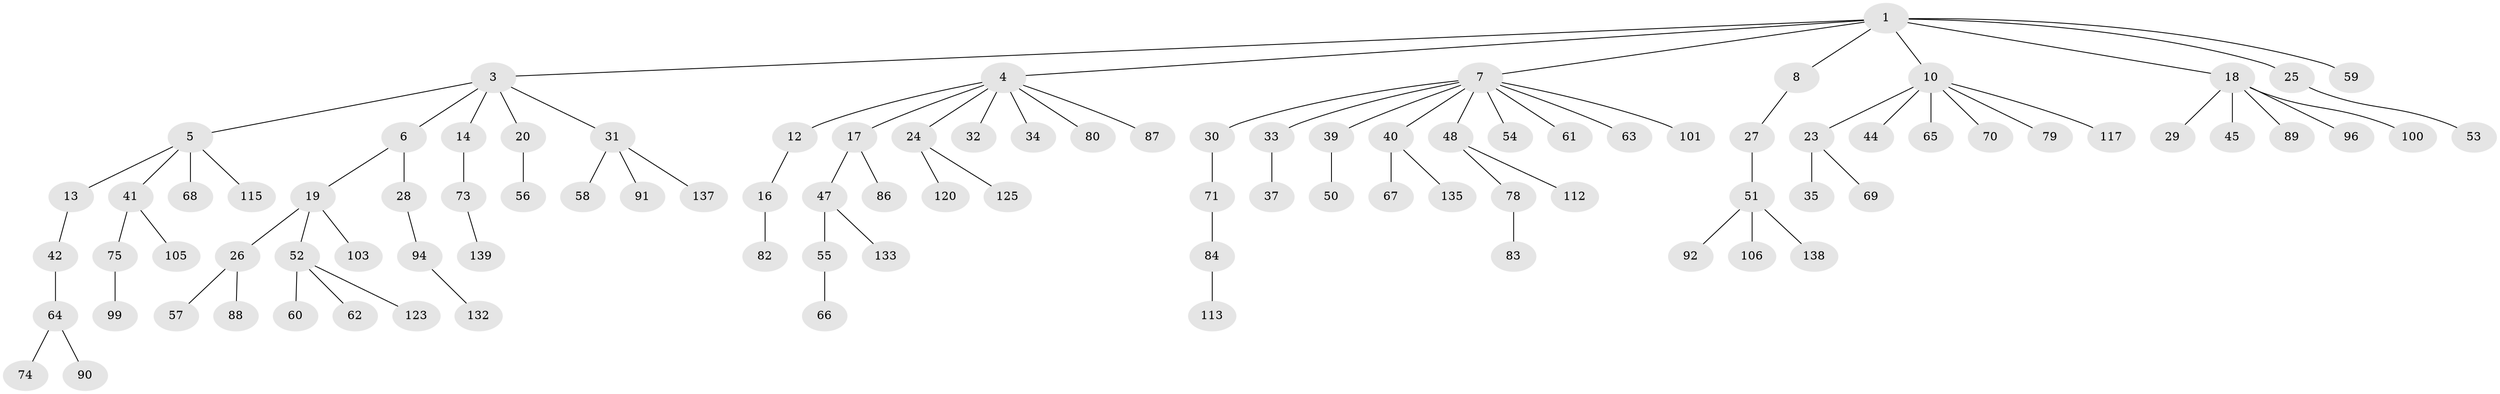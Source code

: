 // original degree distribution, {4: 0.07913669064748201, 6: 0.02158273381294964, 8: 0.007194244604316547, 5: 0.02877697841726619, 3: 0.1079136690647482, 7: 0.007194244604316547, 1: 0.5323741007194245, 2: 0.2158273381294964}
// Generated by graph-tools (version 1.1) at 2025/19/03/04/25 18:19:20]
// undirected, 97 vertices, 96 edges
graph export_dot {
graph [start="1"]
  node [color=gray90,style=filled];
  1 [super="+2"];
  3;
  4;
  5;
  6;
  7 [super="+15+22"];
  8 [super="+9"];
  10 [super="+11+21"];
  12;
  13 [super="+111"];
  14 [super="+76+121+36"];
  16;
  17;
  18;
  19;
  20;
  23 [super="+46"];
  24 [super="+77"];
  25 [super="+49+124"];
  26;
  27 [super="+93"];
  28;
  29;
  30 [super="+43"];
  31;
  32;
  33;
  34 [super="+38+85+81"];
  35;
  37;
  39;
  40;
  41;
  42;
  44;
  45;
  47;
  48;
  50;
  51;
  52;
  53;
  54;
  55;
  56;
  57;
  58 [super="+95+126"];
  59;
  60;
  61;
  62;
  63;
  64;
  65 [super="+127"];
  66;
  67;
  68;
  69;
  70;
  71;
  73;
  74;
  75;
  78;
  79 [super="+130"];
  80;
  82 [super="+107"];
  83;
  84;
  86;
  87;
  88;
  89;
  90;
  91;
  92;
  94;
  96 [super="+110"];
  99 [super="+131"];
  100;
  101;
  103;
  105;
  106;
  112 [super="+122"];
  113;
  115 [super="+119"];
  117;
  120;
  123;
  125;
  132;
  133;
  135;
  137;
  138;
  139;
  1 -- 3;
  1 -- 7;
  1 -- 59;
  1 -- 18;
  1 -- 4;
  1 -- 8;
  1 -- 25;
  1 -- 10;
  3 -- 5;
  3 -- 6;
  3 -- 14;
  3 -- 20;
  3 -- 31;
  4 -- 12;
  4 -- 17;
  4 -- 24;
  4 -- 32;
  4 -- 34;
  4 -- 80;
  4 -- 87;
  5 -- 13;
  5 -- 41;
  5 -- 68;
  5 -- 115;
  6 -- 19;
  6 -- 28;
  7 -- 30;
  7 -- 39;
  7 -- 40;
  7 -- 101;
  7 -- 33;
  7 -- 48;
  7 -- 54;
  7 -- 61;
  7 -- 63;
  8 -- 27;
  10 -- 70;
  10 -- 65;
  10 -- 117;
  10 -- 44;
  10 -- 79;
  10 -- 23;
  12 -- 16;
  13 -- 42;
  14 -- 73;
  16 -- 82;
  17 -- 47;
  17 -- 86;
  18 -- 29;
  18 -- 45;
  18 -- 89;
  18 -- 96;
  18 -- 100;
  19 -- 26;
  19 -- 52;
  19 -- 103;
  20 -- 56;
  23 -- 35;
  23 -- 69;
  24 -- 120;
  24 -- 125;
  25 -- 53;
  26 -- 57;
  26 -- 88;
  27 -- 51;
  28 -- 94;
  30 -- 71;
  31 -- 58;
  31 -- 91;
  31 -- 137;
  33 -- 37;
  39 -- 50;
  40 -- 67;
  40 -- 135;
  41 -- 75;
  41 -- 105;
  42 -- 64;
  47 -- 55;
  47 -- 133;
  48 -- 78;
  48 -- 112;
  51 -- 92;
  51 -- 106;
  51 -- 138;
  52 -- 60;
  52 -- 62;
  52 -- 123;
  55 -- 66;
  64 -- 74;
  64 -- 90;
  71 -- 84;
  73 -- 139;
  75 -- 99;
  78 -- 83;
  84 -- 113;
  94 -- 132;
}
